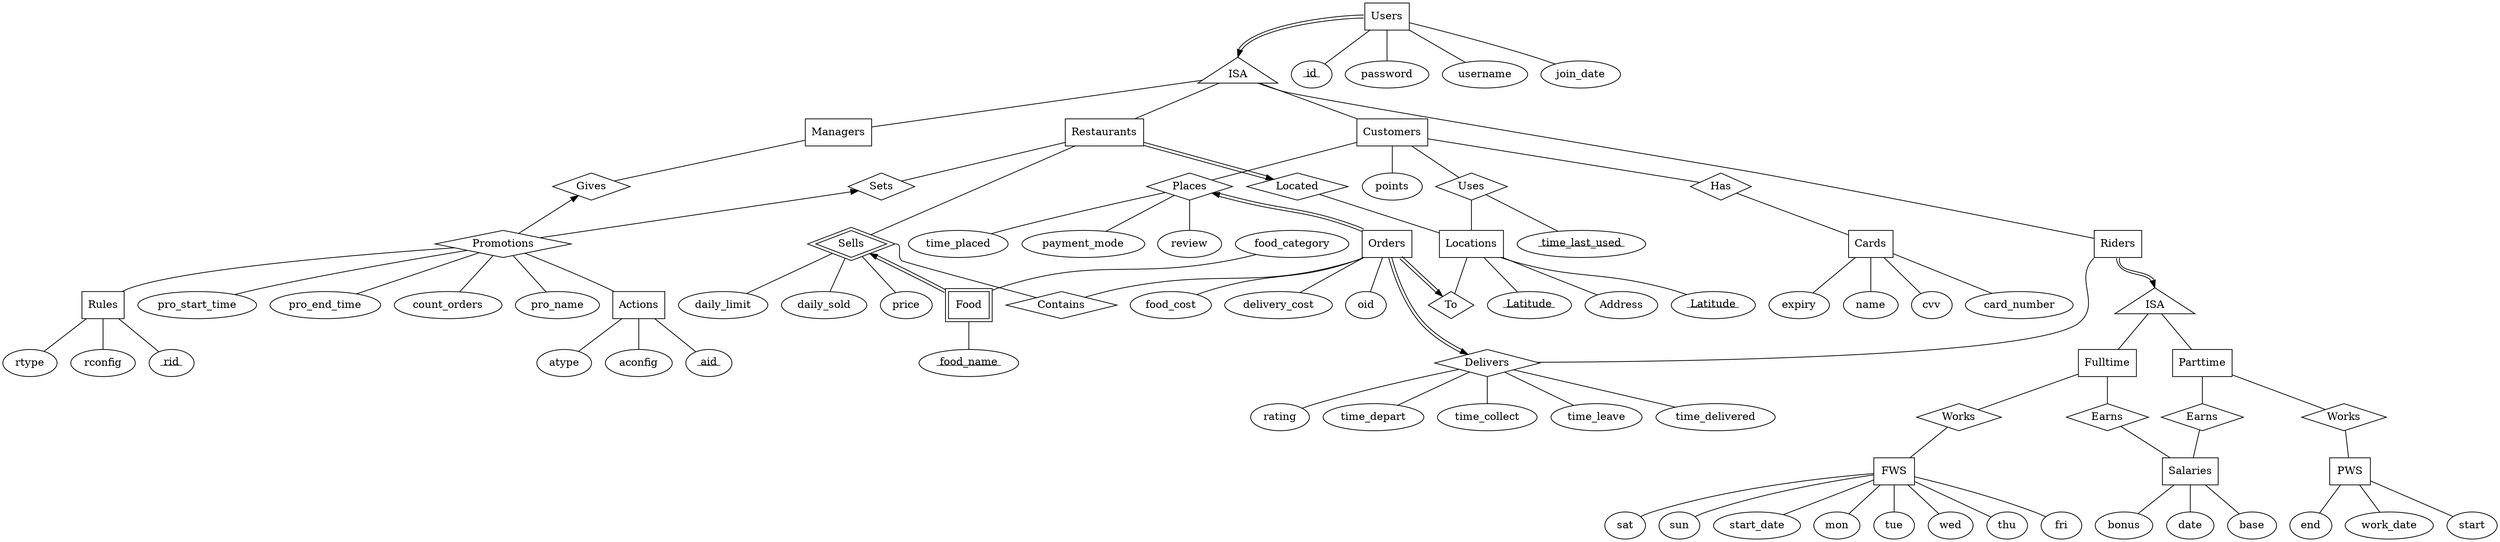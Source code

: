 //Constraints not captured in the ER model:
// Availability of food items
// Each restaurant imposes a minimum monetary amount to be spent for each order
// Each order’s food items must be from a single restaurant
// The FDS operates daily from 10am to 10pm
// Constraints regarding rider scheduling

digraph G {
  rankdir = "TB"
  ISA [shape=triangle rank=min]
    
  Users [shape=box rank=sink]
    id [label=<<u> id </u>>]
    Users -> id[dir=back arrowtail=none]
    Users -> password[dir=back arrowtail=none]
    Users -> username[dir=back arrowtail=none]
    Users -> join_date[dir=back arrowtail=none]
    Users -> ISA[color="black:invis:black" headport=n tailport=w]

  ISA -> Managers[arrowhead=none]
  ISA -> Restaurants[arrowhead=none]
  ISA -> Customers[arrowhead=none]
  ISA -> Riders[arrowhead=none]
  

  //Managers
  Managers[shape=box]
  Gives[shape=diamond]
  Managers -> Gives[arrowhead=none]
  Promotions -> Actions[dir=back arrowtail=none]
  Promotions -> Rules[dir=back arrowtail=none]
  
    //Promotions
    Promotions [shape=diamond]
      Promotions -> pro_start_time [arrowhead=none]
      Promotions -> pro_end_time [arrowhead=none]
      Promotions -> count_orders [arrowhead=none]
      Promotions -> pro_name [arrowhead=none]
    Rules [shape=box]
      rid [label=<<u> rid </u>>]
      Rules -> rid [arrowhead=none]
      Rules -> rtype [arrowhead=none]
      Rules -> rconfig [arrowhead=none]
    Actions [shape=box]
      aid [label=<<u> aid </u>>]
      Actions -> aid [arrowhead=none]
      Actions -> atype [arrowhead=none]
      Actions -> aconfig [arrowhead=none]

  Gives -> Promotions[dir=back]

  subgraph{
  rank=same
  Promotions
  food_category
  Sells
  }  


  //Restaurants
  Restaurants[shape=box]
  Sets[shape=diamond]
  Sets -> Promotions[dir=back]
  Restaurants -> Sets[arrowhead=none]

    //Sells
    Sells [shape=diamond peripheries=2]
    Restaurants -> Sells[arrowhead=none]
    Sells -> price[arrowhead=none]
    Sells -> daily_limit[arrowhead=none]
    Sells -> daily_sold[arrowhead=none]

      //Food
      Food [shape=box peripheries=2]
      food_name[label=<<u> food_name </u>>]
      Food -> food_name[arrowhead=none]
      Food -> food_category[arrowhead=none]
      Food -> Sells[color="black:invis:black"]
    
      subgraph
      {
        rank = "same"
        Food
        price
      }

    //locations
    Located[shape=diamond]
    Restaurants -> Located[color="black:invis:black"]
    Locations[shape=box]
    Latitude[label=<<u> Latitude </u>>]
    Longditude[label=<<u> Latitude </u>>]
    Locations -> Latitude[arrowhead=none]
    Locations -> Longditude[arrowhead=none]
    Locations -> Address[arrowhead=none]
    Located -> Locations[arrowhead=none]
  
  //Customers
  Customers[shape=box]
  Customers -> points[arrowhead=none]
  
    //Uses
    Uses[shape=diamond]
    time_last_used[label=<<u> time_last_used </u>>]
    Uses -> time_last_used[arrowhead=none]
    Customers -> Uses[arrowhead=none]
    Uses -> Locations[arrowhead=none]

    //Places
    Places[shape=diamond]
    Places -> time_placed[arrowhead=none]
    Places -> payment_mode[arrowhead=none]
    Places -> review[arrowhead=none]
    Customers->Places[arrowhead=none]

      //Orders
      Orders[shape=box]
      Orders -> oid[arrowhead=none]
      Orders -> food_cost[arrowhead=none]
      Orders -> delivery_cost[arrowhead=none]
      Contains[shape=diamond]
      Orders -> Contains[arrowhead=none]
      Orders -> Places[color="black:invis:black"]
      Sells -> Contains[arrowhead=none tailport=e]
      To[shape=diamond]
      Locations -> To[arrowhead=none]
      Orders -> To[color="black:invis:black"]
      
      subgraph {
      rank=same
      review
      Orders}

    //Delivers
    Delivers[shape=diamond]
    Delivers -> time_depart[arrowhead=none]
    Delivers -> time_collect[arrowhead=none]
    Delivers -> time_leave[arrowhead=none]
    Delivers -> time_delivered[arrowhead=none]
    Delivers -> rating[arrowhead=none]
    Orders -> Delivers[color="black:invis:black"]
    Riders -> Delivers[arrowhead=none tailport = sw]

    subgraph{
    rank=same
    Delivers
    Fulltime
    }


    //Cards
    Has[shape=diamond]
    Customers -> Has[arrowhead=none]
    Cards[shape=box]
    Has -> Cards[arrowhead=none]
    Cards -> card_number[arrowhead=none]
    Cards -> expiry[arrowhead=none]
    Cards -> name[arrowhead=none]
    Cards -> cvv[arrowhead=none]

  //Riders
  Riders[shape=box]
  Rider_ISA[shape=triangle label=ISA]
  Riders -> Rider_ISA [color="black:invis:black" headport=n tailport=s]
  
  subgraph{
  rank = same
  Address
  Rider_ISA
  }
    
    //FullTime
    Fulltime[shape=box]
    Rider_ISA -> Fulltime[arrowhead=none]
    Works[shape=diamond]
    Fulltime -> Works[arrowhead=none]
    

      //FWS
      FWS[shape=box]
      FWS -> start_date[arrowhead=none]
      FWS -> mon[arrowhead=none]
      FWS -> tue[arrowhead=none]
      FWS -> wed[arrowhead=none]
      FWS -> thu[arrowhead=none]
      FWS -> fri[arrowhead=none]
      FWS -> sat[arrowhead=none]
      FWS -> sun[arrowhead=none]
      Works -> FWS[arrowhead=none]

    //PartTime
    Parttime[shape=box]
    Rider_ISA -> Parttime[arrowhead=none]
    Works2[shape=diamond label=Works]
    Parttime -> Works2[arrowhead=none]

      //PWS
      PWS[shape=box]
      PWS -> work_date[arrowhead=none]
      PWS -> start[arrowhead=none]
      PWS -> end[arrowhead=none]
      Works2 -> PWS[arrowhead=none]
    
    //Salaries
    Salaries[shape=box]
    Salaries -> date[arrowhead=none]
    Salaries -> base[arrowhead=none]
    Salaries -> bonus[arrowhead=none]

      //Earns
      Earns[shape=diamond]
      Earns2[shape=diamond label=Earns]
      Fulltime -> Earns[arrowhead=none]
      Parttime -> Earns2[arrowhead=none]
      Earns -> Salaries[arrowhead=none]
      Earns2 -> Salaries[arrowhead=none]
}